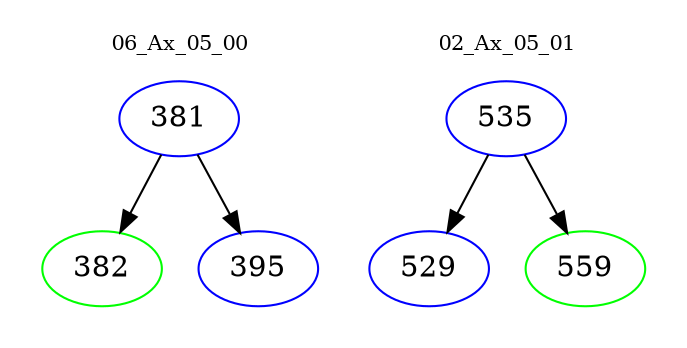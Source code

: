 digraph{
subgraph cluster_0 {
color = white
label = "06_Ax_05_00";
fontsize=10;
T0_381 [label="381", color="blue"]
T0_381 -> T0_382 [color="black"]
T0_382 [label="382", color="green"]
T0_381 -> T0_395 [color="black"]
T0_395 [label="395", color="blue"]
}
subgraph cluster_1 {
color = white
label = "02_Ax_05_01";
fontsize=10;
T1_535 [label="535", color="blue"]
T1_535 -> T1_529 [color="black"]
T1_529 [label="529", color="blue"]
T1_535 -> T1_559 [color="black"]
T1_559 [label="559", color="green"]
}
}
